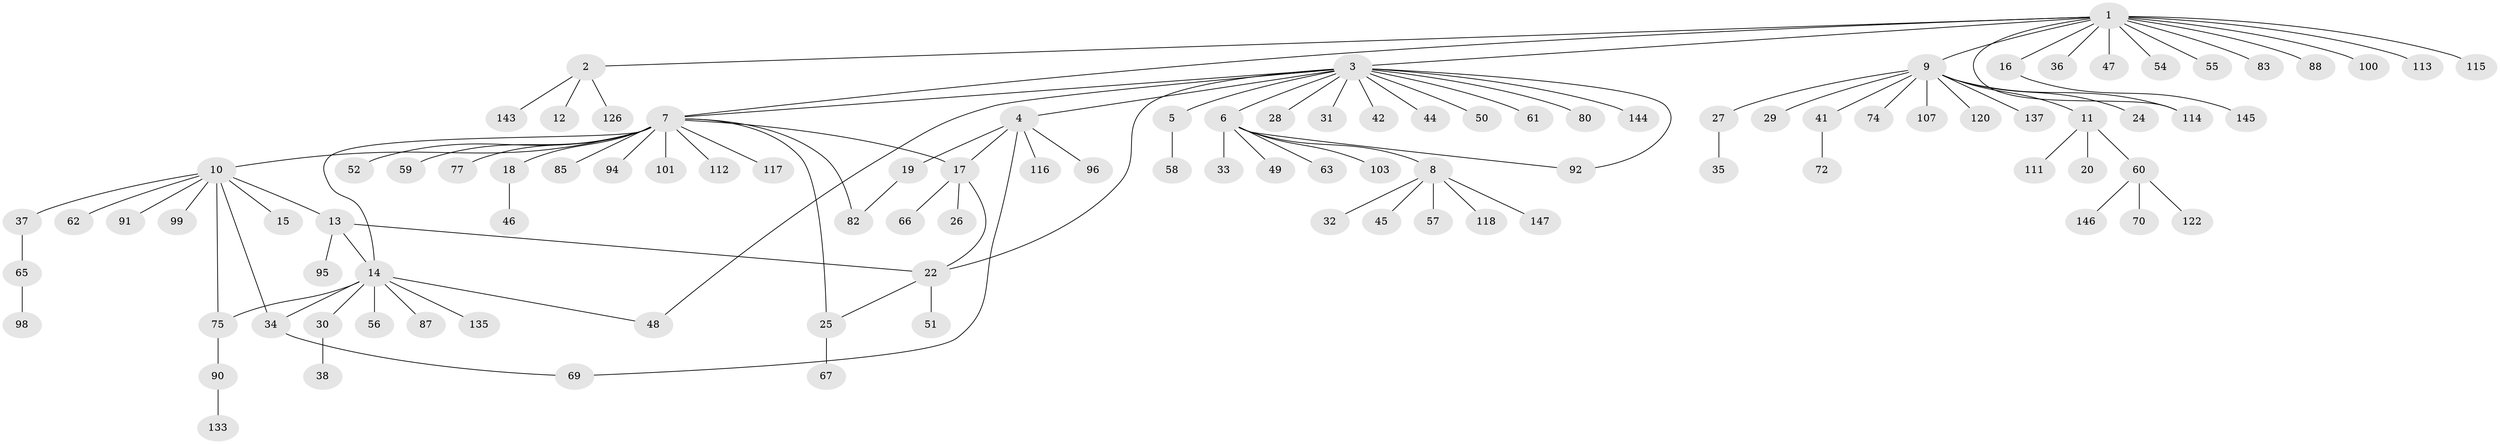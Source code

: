 // original degree distribution, {15: 0.006756756756756757, 4: 0.04054054054054054, 16: 0.013513513513513514, 6: 0.013513513513513514, 2: 0.19594594594594594, 7: 0.013513513513513514, 11: 0.006756756756756757, 9: 0.013513513513513514, 1: 0.6081081081081081, 5: 0.013513513513513514, 3: 0.06756756756756757, 8: 0.006756756756756757}
// Generated by graph-tools (version 1.1) at 2025/18/03/04/25 18:18:04]
// undirected, 103 vertices, 115 edges
graph export_dot {
graph [start="1"]
  node [color=gray90,style=filled];
  1;
  2;
  3;
  4;
  5;
  6;
  7;
  8 [super="+23+84+81+21"];
  9;
  10;
  11;
  12;
  13;
  14;
  15;
  16;
  17;
  18;
  19;
  20;
  22 [super="+39+110"];
  24;
  25 [super="+40"];
  26;
  27;
  28;
  29 [super="+128"];
  30;
  31;
  32;
  33;
  34 [super="+79+53+132+73+71+64"];
  35 [super="+141"];
  36 [super="+102"];
  37;
  38;
  41 [super="+86"];
  42 [super="+43"];
  44 [super="+134"];
  45;
  46;
  47 [super="+76"];
  48 [super="+78"];
  49;
  50;
  51;
  52;
  54;
  55;
  56;
  57;
  58;
  59;
  60;
  61;
  62;
  63;
  65;
  66;
  67;
  69 [super="+89"];
  70;
  72;
  74;
  75;
  77;
  80;
  82 [super="+129+104"];
  83;
  85;
  87;
  88;
  90 [super="+108"];
  91;
  92;
  94 [super="+125+148"];
  95;
  96;
  98;
  99;
  100 [super="+105"];
  101 [super="+140"];
  103;
  107;
  111 [super="+130"];
  112;
  113;
  114 [super="+124"];
  115;
  116;
  117;
  118;
  120;
  122;
  126;
  133;
  135;
  137;
  143;
  144;
  145;
  146;
  147;
  1 -- 2;
  1 -- 3;
  1 -- 7;
  1 -- 9;
  1 -- 16;
  1 -- 36;
  1 -- 47;
  1 -- 54;
  1 -- 55;
  1 -- 83;
  1 -- 88;
  1 -- 100;
  1 -- 113;
  1 -- 114;
  1 -- 115;
  2 -- 12;
  2 -- 126;
  2 -- 143;
  3 -- 4;
  3 -- 5;
  3 -- 6;
  3 -- 7;
  3 -- 22;
  3 -- 28;
  3 -- 31;
  3 -- 42;
  3 -- 44;
  3 -- 48;
  3 -- 50;
  3 -- 61;
  3 -- 80;
  3 -- 92;
  3 -- 144;
  4 -- 17;
  4 -- 19;
  4 -- 69;
  4 -- 96;
  4 -- 116;
  5 -- 58;
  6 -- 8;
  6 -- 33;
  6 -- 49;
  6 -- 63;
  6 -- 92;
  6 -- 103;
  7 -- 10;
  7 -- 14;
  7 -- 17;
  7 -- 18;
  7 -- 25;
  7 -- 52;
  7 -- 59;
  7 -- 77;
  7 -- 82;
  7 -- 85;
  7 -- 94;
  7 -- 101;
  7 -- 112;
  7 -- 117;
  8 -- 45;
  8 -- 57;
  8 -- 32;
  8 -- 147;
  8 -- 118;
  9 -- 11;
  9 -- 24;
  9 -- 27;
  9 -- 29;
  9 -- 41;
  9 -- 74;
  9 -- 107;
  9 -- 114;
  9 -- 120;
  9 -- 137;
  10 -- 13;
  10 -- 15;
  10 -- 34;
  10 -- 37;
  10 -- 62;
  10 -- 75;
  10 -- 91;
  10 -- 99;
  11 -- 20;
  11 -- 60;
  11 -- 111;
  13 -- 14;
  13 -- 22;
  13 -- 95;
  14 -- 30;
  14 -- 56;
  14 -- 75;
  14 -- 87;
  14 -- 135;
  14 -- 34;
  14 -- 48;
  16 -- 145;
  17 -- 26;
  17 -- 66;
  17 -- 22;
  18 -- 46;
  19 -- 82;
  22 -- 51;
  22 -- 25;
  25 -- 67;
  27 -- 35;
  30 -- 38;
  34 -- 69;
  37 -- 65;
  41 -- 72;
  60 -- 70;
  60 -- 122;
  60 -- 146;
  65 -- 98;
  75 -- 90;
  90 -- 133;
}
